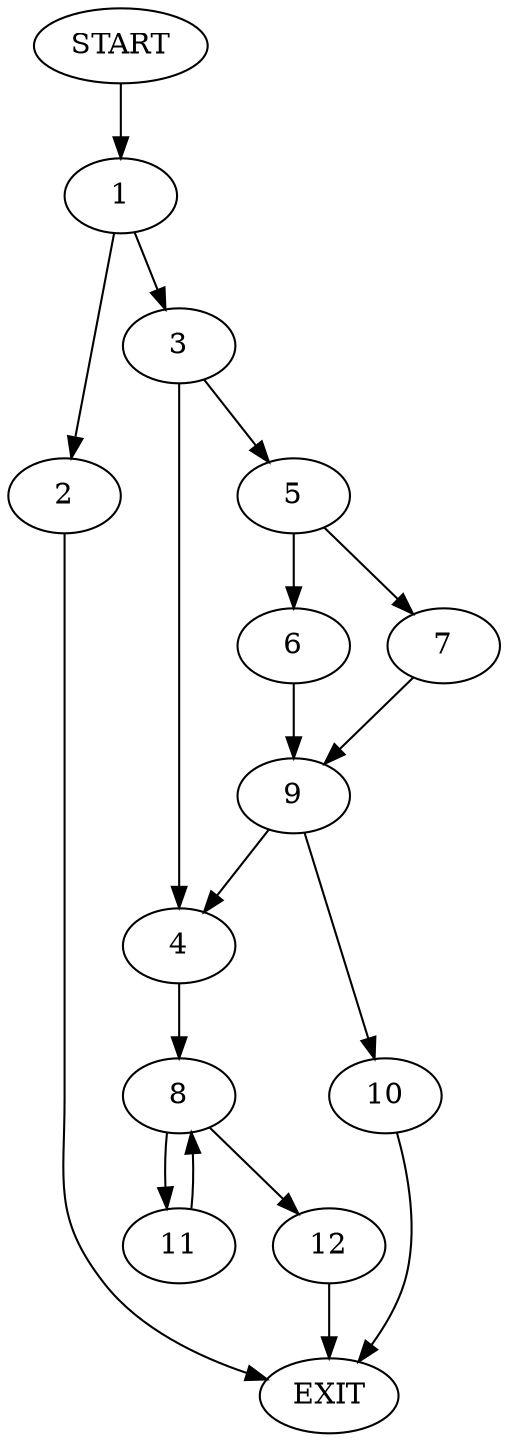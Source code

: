 digraph {
0 [label="START"]
13 [label="EXIT"]
0 -> 1
1 -> 2
1 -> 3
2 -> 13
3 -> 4
3 -> 5
5 -> 6
5 -> 7
4 -> 8
7 -> 9
6 -> 9
9 -> 4
9 -> 10
10 -> 13
8 -> 11
8 -> 12
11 -> 8
12 -> 13
}
